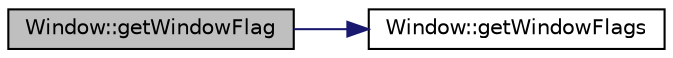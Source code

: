 digraph "Window::getWindowFlag"
{
  edge [fontname="Helvetica",fontsize="10",labelfontname="Helvetica",labelfontsize="10"];
  node [fontname="Helvetica",fontsize="10",shape=record];
  rankdir="LR";
  Node1 [label="Window::getWindowFlag",height=0.2,width=0.4,color="black", fillcolor="grey75", style="filled", fontcolor="black"];
  Node1 -> Node2 [color="midnightblue",fontsize="10",style="solid",fontname="Helvetica"];
  Node2 [label="Window::getWindowFlags",height=0.2,width=0.4,color="black", fillcolor="white", style="filled",URL="$class_window.html#aca4fc5eabb2ba61caccd3a080ba83772"];
}
